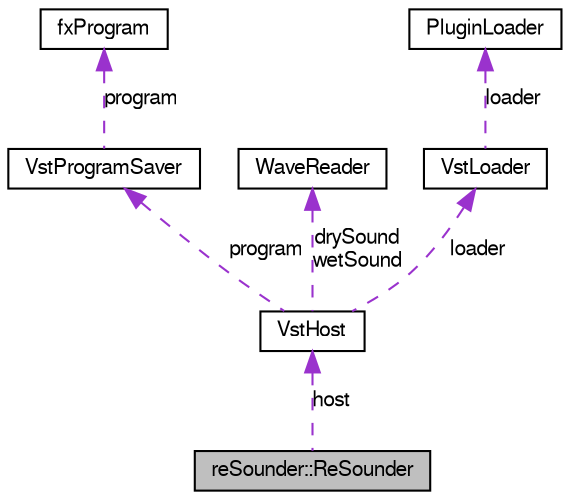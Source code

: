 digraph G
{
  edge [fontname="FreeSans",fontsize="10",labelfontname="FreeSans",labelfontsize="10"];
  node [fontname="FreeSans",fontsize="10",shape=record];
  Node1 [label="reSounder::ReSounder",height=0.2,width=0.4,color="black", fillcolor="grey75", style="filled" fontcolor="black"];
  Node2 -> Node1 [dir=back,color="darkorchid3",fontsize="10",style="dashed",label="host",fontname="FreeSans"];
  Node2 [label="VstHost",height=0.2,width=0.4,color="black", fillcolor="white", style="filled",URL="$class_vst_host.html",tooltip="Hlavna trieda, ktora zabezpecuje vsetky vypocty."];
  Node3 -> Node2 [dir=back,color="darkorchid3",fontsize="10",style="dashed",label="program",fontname="FreeSans"];
  Node3 [label="VstProgramSaver",height=0.2,width=0.4,color="black", fillcolor="white", style="filled",URL="$class_vst_program_saver.html",tooltip="Sluzi na ukladanie nastaveni do fxp suboru."];
  Node4 -> Node3 [dir=back,color="darkorchid3",fontsize="10",style="dashed",label="program",fontname="FreeSans"];
  Node4 [label="fxProgram",height=0.2,width=0.4,color="black", fillcolor="white", style="filled",URL="$structfx_program.html",tooltip="Struktura sluziaca na ukladanie zloziek fxp suboru (podla VST SDK)."];
  Node5 -> Node2 [dir=back,color="darkorchid3",fontsize="10",style="dashed",label="drySound\nwetSound",fontname="FreeSans"];
  Node5 [label="WaveReader",height=0.2,width=0.4,color="black", fillcolor="white", style="filled",URL="$class_wave_reader.html",tooltip="Sluzi na nacitavanie wav suboru."];
  Node6 -> Node2 [dir=back,color="darkorchid3",fontsize="10",style="dashed",label="loader",fontname="FreeSans"];
  Node6 [label="VstLoader",height=0.2,width=0.4,color="black", fillcolor="white", style="filled",URL="$class_vst_loader.html",tooltip="Sluzi na komunikaciu s VST efektom."];
  Node7 -> Node6 [dir=back,color="darkorchid3",fontsize="10",style="dashed",label="loader",fontname="FreeSans"];
  Node7 [label="PluginLoader",height=0.2,width=0.4,color="black", fillcolor="white", style="filled",URL="$struct_plugin_loader.html",tooltip="Struktura sluziaca na nacitavanie VST efektu. (podla VST SDK)."];
}

